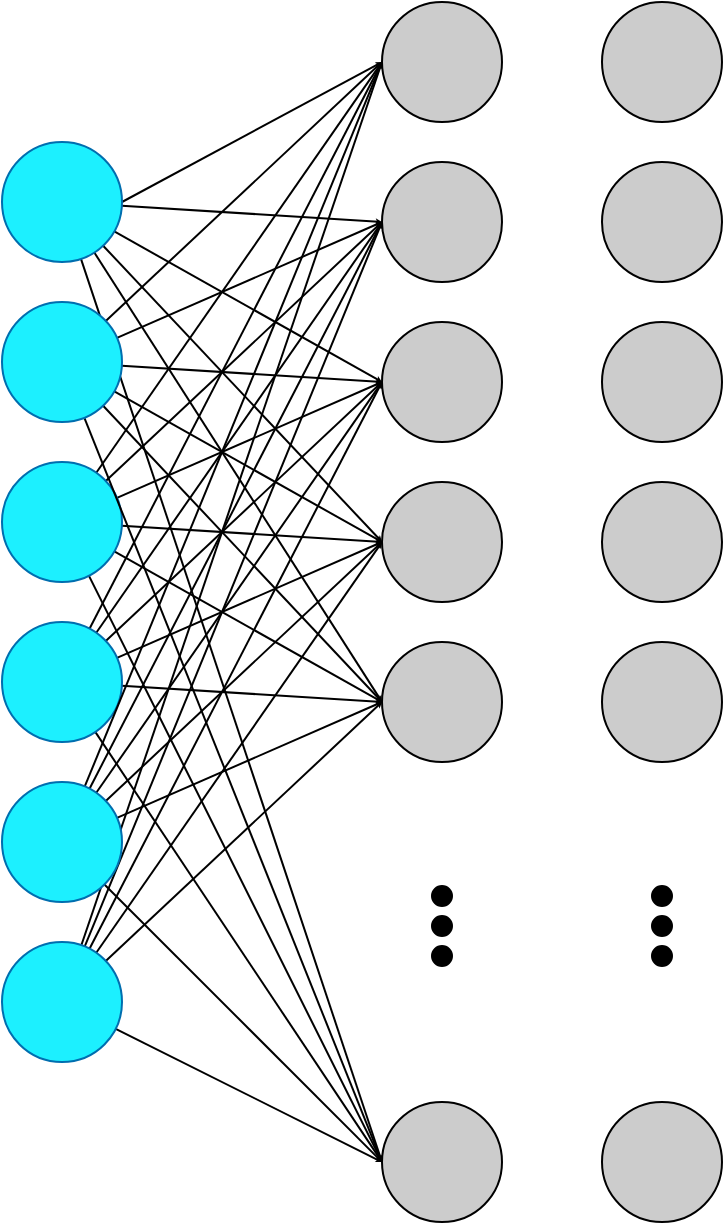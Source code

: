 <mxfile version="21.6.6" type="github">
  <diagram name="Page-1" id="O0G5kvHubYkrOMf2x8nc">
    <mxGraphModel dx="1265" dy="792" grid="1" gridSize="10" guides="1" tooltips="1" connect="1" arrows="1" fold="1" page="1" pageScale="1" pageWidth="3300" pageHeight="4681" math="0" shadow="0">
      <root>
        <mxCell id="0" />
        <mxCell id="1" parent="0" />
        <mxCell id="ZAy9PFKj7g4toUoKisVz-23" style="rounded=0;orthogonalLoop=1;jettySize=auto;html=1;entryX=0;entryY=0.5;entryDx=0;entryDy=0;exitX=1;exitY=0.5;exitDx=0;exitDy=0;endSize=0;startSize=0;" edge="1" parent="1" source="ZAy9PFKj7g4toUoKisVz-1" target="ZAy9PFKj7g4toUoKisVz-17">
          <mxGeometry relative="1" as="geometry" />
        </mxCell>
        <mxCell id="ZAy9PFKj7g4toUoKisVz-24" style="rounded=0;orthogonalLoop=1;jettySize=auto;html=1;entryX=0;entryY=0.5;entryDx=0;entryDy=0;endSize=0;startSize=0;" edge="1" parent="1" source="ZAy9PFKj7g4toUoKisVz-1" target="ZAy9PFKj7g4toUoKisVz-19">
          <mxGeometry relative="1" as="geometry" />
        </mxCell>
        <mxCell id="ZAy9PFKj7g4toUoKisVz-25" style="rounded=0;orthogonalLoop=1;jettySize=auto;html=1;entryX=0;entryY=0.5;entryDx=0;entryDy=0;endSize=0;startSize=0;" edge="1" parent="1" source="ZAy9PFKj7g4toUoKisVz-1" target="ZAy9PFKj7g4toUoKisVz-18">
          <mxGeometry relative="1" as="geometry" />
        </mxCell>
        <mxCell id="ZAy9PFKj7g4toUoKisVz-26" style="rounded=0;orthogonalLoop=1;jettySize=auto;html=1;entryX=0;entryY=0.5;entryDx=0;entryDy=0;endSize=0;startSize=0;" edge="1" parent="1" source="ZAy9PFKj7g4toUoKisVz-1" target="ZAy9PFKj7g4toUoKisVz-20">
          <mxGeometry relative="1" as="geometry" />
        </mxCell>
        <mxCell id="ZAy9PFKj7g4toUoKisVz-27" style="rounded=0;orthogonalLoop=1;jettySize=auto;html=1;entryX=0;entryY=0.5;entryDx=0;entryDy=0;endSize=0;startSize=0;" edge="1" parent="1" source="ZAy9PFKj7g4toUoKisVz-1" target="ZAy9PFKj7g4toUoKisVz-22">
          <mxGeometry relative="1" as="geometry" />
        </mxCell>
        <mxCell id="ZAy9PFKj7g4toUoKisVz-28" style="rounded=0;orthogonalLoop=1;jettySize=auto;html=1;entryX=0;entryY=0.5;entryDx=0;entryDy=0;endSize=0;startSize=0;" edge="1" parent="1" source="ZAy9PFKj7g4toUoKisVz-1" target="ZAy9PFKj7g4toUoKisVz-21">
          <mxGeometry relative="1" as="geometry" />
        </mxCell>
        <mxCell id="ZAy9PFKj7g4toUoKisVz-1" value="" style="ellipse;whiteSpace=wrap;html=1;aspect=fixed;fillColor=#1CF0FF;strokeColor=#006EAF;fontColor=#ffffff;" vertex="1" parent="1">
          <mxGeometry x="180" y="160" width="60" height="60" as="geometry" />
        </mxCell>
        <mxCell id="ZAy9PFKj7g4toUoKisVz-35" style="rounded=0;orthogonalLoop=1;jettySize=auto;html=1;entryX=0;entryY=0.5;entryDx=0;entryDy=0;endSize=0;startSize=0;" edge="1" parent="1" source="ZAy9PFKj7g4toUoKisVz-6" target="ZAy9PFKj7g4toUoKisVz-17">
          <mxGeometry relative="1" as="geometry" />
        </mxCell>
        <mxCell id="ZAy9PFKj7g4toUoKisVz-36" style="rounded=0;orthogonalLoop=1;jettySize=auto;html=1;entryX=0;entryY=0.5;entryDx=0;entryDy=0;endSize=0;startSize=0;" edge="1" parent="1" source="ZAy9PFKj7g4toUoKisVz-6" target="ZAy9PFKj7g4toUoKisVz-19">
          <mxGeometry relative="1" as="geometry" />
        </mxCell>
        <mxCell id="ZAy9PFKj7g4toUoKisVz-37" style="rounded=0;orthogonalLoop=1;jettySize=auto;html=1;entryX=0;entryY=0.5;entryDx=0;entryDy=0;endSize=0;startSize=0;" edge="1" parent="1" source="ZAy9PFKj7g4toUoKisVz-6" target="ZAy9PFKj7g4toUoKisVz-18">
          <mxGeometry relative="1" as="geometry" />
        </mxCell>
        <mxCell id="ZAy9PFKj7g4toUoKisVz-38" style="rounded=0;orthogonalLoop=1;jettySize=auto;html=1;entryX=0;entryY=0.5;entryDx=0;entryDy=0;endSize=0;startSize=0;" edge="1" parent="1" source="ZAy9PFKj7g4toUoKisVz-6" target="ZAy9PFKj7g4toUoKisVz-20">
          <mxGeometry relative="1" as="geometry" />
        </mxCell>
        <mxCell id="ZAy9PFKj7g4toUoKisVz-39" style="rounded=0;orthogonalLoop=1;jettySize=auto;html=1;entryX=0;entryY=0.5;entryDx=0;entryDy=0;endSize=0;startSize=0;" edge="1" parent="1" source="ZAy9PFKj7g4toUoKisVz-6" target="ZAy9PFKj7g4toUoKisVz-22">
          <mxGeometry relative="1" as="geometry" />
        </mxCell>
        <mxCell id="ZAy9PFKj7g4toUoKisVz-40" style="rounded=0;orthogonalLoop=1;jettySize=auto;html=1;entryX=0;entryY=0.5;entryDx=0;entryDy=0;endSize=0;startSize=0;" edge="1" parent="1" source="ZAy9PFKj7g4toUoKisVz-6" target="ZAy9PFKj7g4toUoKisVz-21">
          <mxGeometry relative="1" as="geometry" />
        </mxCell>
        <mxCell id="ZAy9PFKj7g4toUoKisVz-6" value="" style="ellipse;whiteSpace=wrap;html=1;aspect=fixed;fillColor=#1CF0FF;strokeColor=#006EAF;fontColor=#ffffff;" vertex="1" parent="1">
          <mxGeometry x="180" y="320" width="60" height="60" as="geometry" />
        </mxCell>
        <mxCell id="ZAy9PFKj7g4toUoKisVz-29" style="rounded=0;orthogonalLoop=1;jettySize=auto;html=1;entryX=0;entryY=0.5;entryDx=0;entryDy=0;endSize=0;startSize=0;" edge="1" parent="1" source="ZAy9PFKj7g4toUoKisVz-7" target="ZAy9PFKj7g4toUoKisVz-17">
          <mxGeometry relative="1" as="geometry" />
        </mxCell>
        <mxCell id="ZAy9PFKj7g4toUoKisVz-30" style="rounded=0;orthogonalLoop=1;jettySize=auto;html=1;entryX=0;entryY=0.5;entryDx=0;entryDy=0;endSize=0;startSize=0;" edge="1" parent="1" source="ZAy9PFKj7g4toUoKisVz-7" target="ZAy9PFKj7g4toUoKisVz-19">
          <mxGeometry relative="1" as="geometry" />
        </mxCell>
        <mxCell id="ZAy9PFKj7g4toUoKisVz-31" style="rounded=0;orthogonalLoop=1;jettySize=auto;html=1;entryX=0;entryY=0.5;entryDx=0;entryDy=0;endSize=0;startSize=0;" edge="1" parent="1" source="ZAy9PFKj7g4toUoKisVz-7" target="ZAy9PFKj7g4toUoKisVz-18">
          <mxGeometry relative="1" as="geometry" />
        </mxCell>
        <mxCell id="ZAy9PFKj7g4toUoKisVz-32" style="rounded=0;orthogonalLoop=1;jettySize=auto;html=1;entryX=0;entryY=0.5;entryDx=0;entryDy=0;endSize=0;startSize=0;" edge="1" parent="1" source="ZAy9PFKj7g4toUoKisVz-7" target="ZAy9PFKj7g4toUoKisVz-20">
          <mxGeometry relative="1" as="geometry" />
        </mxCell>
        <mxCell id="ZAy9PFKj7g4toUoKisVz-33" style="rounded=0;orthogonalLoop=1;jettySize=auto;html=1;entryX=0;entryY=0.5;entryDx=0;entryDy=0;endSize=0;startSize=0;" edge="1" parent="1" source="ZAy9PFKj7g4toUoKisVz-7" target="ZAy9PFKj7g4toUoKisVz-22">
          <mxGeometry relative="1" as="geometry" />
        </mxCell>
        <mxCell id="ZAy9PFKj7g4toUoKisVz-34" style="rounded=0;orthogonalLoop=1;jettySize=auto;html=1;entryX=0;entryY=0.5;entryDx=0;entryDy=0;endSize=0;startSize=0;" edge="1" parent="1" source="ZAy9PFKj7g4toUoKisVz-7" target="ZAy9PFKj7g4toUoKisVz-21">
          <mxGeometry relative="1" as="geometry" />
        </mxCell>
        <mxCell id="ZAy9PFKj7g4toUoKisVz-7" value="" style="ellipse;whiteSpace=wrap;html=1;aspect=fixed;fillColor=#1CF0FF;strokeColor=#006EAF;fontColor=#ffffff;" vertex="1" parent="1">
          <mxGeometry x="180" y="240" width="60" height="60" as="geometry" />
        </mxCell>
        <mxCell id="ZAy9PFKj7g4toUoKisVz-9" value="" style="ellipse;whiteSpace=wrap;html=1;aspect=fixed;fillColor=#000000;strokeColor=#000000;fontColor=#ffffff;" vertex="1" parent="1">
          <mxGeometry x="395" y="532" width="10" height="10" as="geometry" />
        </mxCell>
        <mxCell id="ZAy9PFKj7g4toUoKisVz-10" value="" style="ellipse;whiteSpace=wrap;html=1;aspect=fixed;fillColor=#000000;strokeColor=#000000;fontColor=#ffffff;" vertex="1" parent="1">
          <mxGeometry x="395" y="547" width="10" height="10" as="geometry" />
        </mxCell>
        <mxCell id="ZAy9PFKj7g4toUoKisVz-11" value="" style="ellipse;whiteSpace=wrap;html=1;aspect=fixed;fillColor=#000000;strokeColor=#000000;fontColor=#ffffff;" vertex="1" parent="1">
          <mxGeometry x="395" y="562" width="10" height="10" as="geometry" />
        </mxCell>
        <mxCell id="ZAy9PFKj7g4toUoKisVz-41" style="rounded=0;orthogonalLoop=1;jettySize=auto;html=1;entryX=0;entryY=0.5;entryDx=0;entryDy=0;endSize=0;startSize=0;" edge="1" parent="1" source="ZAy9PFKj7g4toUoKisVz-14" target="ZAy9PFKj7g4toUoKisVz-21">
          <mxGeometry relative="1" as="geometry" />
        </mxCell>
        <mxCell id="ZAy9PFKj7g4toUoKisVz-42" style="rounded=0;orthogonalLoop=1;jettySize=auto;html=1;entryX=0;entryY=0.5;entryDx=0;entryDy=0;endSize=0;startSize=0;" edge="1" parent="1" source="ZAy9PFKj7g4toUoKisVz-14" target="ZAy9PFKj7g4toUoKisVz-22">
          <mxGeometry relative="1" as="geometry" />
        </mxCell>
        <mxCell id="ZAy9PFKj7g4toUoKisVz-43" style="rounded=0;orthogonalLoop=1;jettySize=auto;html=1;entryX=0;entryY=0.5;entryDx=0;entryDy=0;endSize=0;startSize=0;" edge="1" parent="1" source="ZAy9PFKj7g4toUoKisVz-14" target="ZAy9PFKj7g4toUoKisVz-20">
          <mxGeometry relative="1" as="geometry" />
        </mxCell>
        <mxCell id="ZAy9PFKj7g4toUoKisVz-44" style="rounded=0;orthogonalLoop=1;jettySize=auto;html=1;entryX=0;entryY=0.5;entryDx=0;entryDy=0;endSize=0;startSize=0;" edge="1" parent="1" source="ZAy9PFKj7g4toUoKisVz-14" target="ZAy9PFKj7g4toUoKisVz-18">
          <mxGeometry relative="1" as="geometry" />
        </mxCell>
        <mxCell id="ZAy9PFKj7g4toUoKisVz-45" style="rounded=0;orthogonalLoop=1;jettySize=auto;html=1;entryX=0;entryY=0.5;entryDx=0;entryDy=0;endSize=0;startSize=0;" edge="1" parent="1" source="ZAy9PFKj7g4toUoKisVz-14" target="ZAy9PFKj7g4toUoKisVz-19">
          <mxGeometry relative="1" as="geometry" />
        </mxCell>
        <mxCell id="ZAy9PFKj7g4toUoKisVz-46" style="rounded=0;orthogonalLoop=1;jettySize=auto;html=1;entryX=0;entryY=0.5;entryDx=0;entryDy=0;endSize=0;startSize=0;" edge="1" parent="1" source="ZAy9PFKj7g4toUoKisVz-14" target="ZAy9PFKj7g4toUoKisVz-17">
          <mxGeometry relative="1" as="geometry" />
        </mxCell>
        <mxCell id="ZAy9PFKj7g4toUoKisVz-14" value="" style="ellipse;whiteSpace=wrap;html=1;aspect=fixed;fillColor=#1CF0FF;strokeColor=#006EAF;fontColor=#ffffff;" vertex="1" parent="1">
          <mxGeometry x="180" y="400" width="60" height="60" as="geometry" />
        </mxCell>
        <mxCell id="ZAy9PFKj7g4toUoKisVz-53" style="rounded=0;orthogonalLoop=1;jettySize=auto;html=1;entryX=0;entryY=0.5;entryDx=0;entryDy=0;endSize=0;startSize=0;" edge="1" parent="1" source="ZAy9PFKj7g4toUoKisVz-15" target="ZAy9PFKj7g4toUoKisVz-21">
          <mxGeometry relative="1" as="geometry" />
        </mxCell>
        <mxCell id="ZAy9PFKj7g4toUoKisVz-54" style="rounded=0;orthogonalLoop=1;jettySize=auto;html=1;entryX=0;entryY=0.5;entryDx=0;entryDy=0;endSize=0;startSize=0;" edge="1" parent="1" source="ZAy9PFKj7g4toUoKisVz-15" target="ZAy9PFKj7g4toUoKisVz-22">
          <mxGeometry relative="1" as="geometry" />
        </mxCell>
        <mxCell id="ZAy9PFKj7g4toUoKisVz-55" style="rounded=0;orthogonalLoop=1;jettySize=auto;html=1;entryX=0;entryY=0.5;entryDx=0;entryDy=0;endSize=0;startSize=0;" edge="1" parent="1" source="ZAy9PFKj7g4toUoKisVz-15" target="ZAy9PFKj7g4toUoKisVz-20">
          <mxGeometry relative="1" as="geometry" />
        </mxCell>
        <mxCell id="ZAy9PFKj7g4toUoKisVz-56" style="rounded=0;orthogonalLoop=1;jettySize=auto;html=1;entryX=0;entryY=0.5;entryDx=0;entryDy=0;endSize=0;startSize=0;" edge="1" parent="1" source="ZAy9PFKj7g4toUoKisVz-15" target="ZAy9PFKj7g4toUoKisVz-18">
          <mxGeometry relative="1" as="geometry" />
        </mxCell>
        <mxCell id="ZAy9PFKj7g4toUoKisVz-57" style="rounded=0;orthogonalLoop=1;jettySize=auto;html=1;entryX=0;entryY=0.5;entryDx=0;entryDy=0;endSize=0;startSize=0;" edge="1" parent="1" source="ZAy9PFKj7g4toUoKisVz-15" target="ZAy9PFKj7g4toUoKisVz-19">
          <mxGeometry relative="1" as="geometry" />
        </mxCell>
        <mxCell id="ZAy9PFKj7g4toUoKisVz-58" style="rounded=0;orthogonalLoop=1;jettySize=auto;html=1;entryX=0;entryY=0.5;entryDx=0;entryDy=0;endSize=0;startSize=0;" edge="1" parent="1" source="ZAy9PFKj7g4toUoKisVz-15" target="ZAy9PFKj7g4toUoKisVz-17">
          <mxGeometry relative="1" as="geometry" />
        </mxCell>
        <mxCell id="ZAy9PFKj7g4toUoKisVz-15" value="" style="ellipse;whiteSpace=wrap;html=1;aspect=fixed;fillColor=#1CF0FF;strokeColor=#006EAF;fontColor=#ffffff;" vertex="1" parent="1">
          <mxGeometry x="180" y="560" width="60" height="60" as="geometry" />
        </mxCell>
        <mxCell id="ZAy9PFKj7g4toUoKisVz-47" style="rounded=0;orthogonalLoop=1;jettySize=auto;html=1;entryX=0;entryY=0.5;entryDx=0;entryDy=0;endSize=0;startSize=0;" edge="1" parent="1" source="ZAy9PFKj7g4toUoKisVz-16" target="ZAy9PFKj7g4toUoKisVz-21">
          <mxGeometry relative="1" as="geometry" />
        </mxCell>
        <mxCell id="ZAy9PFKj7g4toUoKisVz-48" style="rounded=0;orthogonalLoop=1;jettySize=auto;html=1;entryX=0;entryY=0.5;entryDx=0;entryDy=0;endSize=0;startSize=0;" edge="1" parent="1" source="ZAy9PFKj7g4toUoKisVz-16" target="ZAy9PFKj7g4toUoKisVz-22">
          <mxGeometry relative="1" as="geometry" />
        </mxCell>
        <mxCell id="ZAy9PFKj7g4toUoKisVz-49" style="rounded=0;orthogonalLoop=1;jettySize=auto;html=1;entryX=0;entryY=0.5;entryDx=0;entryDy=0;endSize=0;startSize=0;" edge="1" parent="1" source="ZAy9PFKj7g4toUoKisVz-16" target="ZAy9PFKj7g4toUoKisVz-20">
          <mxGeometry relative="1" as="geometry" />
        </mxCell>
        <mxCell id="ZAy9PFKj7g4toUoKisVz-50" style="rounded=0;orthogonalLoop=1;jettySize=auto;html=1;entryX=0;entryY=0.5;entryDx=0;entryDy=0;endSize=0;startSize=0;" edge="1" parent="1" source="ZAy9PFKj7g4toUoKisVz-16" target="ZAy9PFKj7g4toUoKisVz-18">
          <mxGeometry relative="1" as="geometry" />
        </mxCell>
        <mxCell id="ZAy9PFKj7g4toUoKisVz-51" style="rounded=0;orthogonalLoop=1;jettySize=auto;html=1;entryX=0;entryY=0.5;entryDx=0;entryDy=0;endSize=0;startSize=0;" edge="1" parent="1" source="ZAy9PFKj7g4toUoKisVz-16" target="ZAy9PFKj7g4toUoKisVz-19">
          <mxGeometry relative="1" as="geometry" />
        </mxCell>
        <mxCell id="ZAy9PFKj7g4toUoKisVz-52" style="rounded=0;orthogonalLoop=1;jettySize=auto;html=1;entryX=0;entryY=0.5;entryDx=0;entryDy=0;endSize=0;startSize=0;" edge="1" parent="1" source="ZAy9PFKj7g4toUoKisVz-16" target="ZAy9PFKj7g4toUoKisVz-17">
          <mxGeometry relative="1" as="geometry" />
        </mxCell>
        <mxCell id="ZAy9PFKj7g4toUoKisVz-16" value="" style="ellipse;whiteSpace=wrap;html=1;aspect=fixed;fillColor=#1CF0FF;strokeColor=#006EAF;fontColor=#ffffff;" vertex="1" parent="1">
          <mxGeometry x="180" y="480" width="60" height="60" as="geometry" />
        </mxCell>
        <mxCell id="ZAy9PFKj7g4toUoKisVz-17" value="" style="ellipse;whiteSpace=wrap;html=1;aspect=fixed;fillColor=#CCCCCC;" vertex="1" parent="1">
          <mxGeometry x="370" y="90" width="60" height="60" as="geometry" />
        </mxCell>
        <mxCell id="ZAy9PFKj7g4toUoKisVz-18" value="" style="ellipse;whiteSpace=wrap;html=1;aspect=fixed;fillColor=#CCCCCC;" vertex="1" parent="1">
          <mxGeometry x="370" y="250" width="60" height="60" as="geometry" />
        </mxCell>
        <mxCell id="ZAy9PFKj7g4toUoKisVz-19" value="" style="ellipse;whiteSpace=wrap;html=1;aspect=fixed;fillColor=#CCCCCC;" vertex="1" parent="1">
          <mxGeometry x="370" y="170" width="60" height="60" as="geometry" />
        </mxCell>
        <mxCell id="ZAy9PFKj7g4toUoKisVz-20" value="" style="ellipse;whiteSpace=wrap;html=1;aspect=fixed;fillColor=#CCCCCC;" vertex="1" parent="1">
          <mxGeometry x="370" y="330" width="60" height="60" as="geometry" />
        </mxCell>
        <mxCell id="ZAy9PFKj7g4toUoKisVz-21" value="" style="ellipse;whiteSpace=wrap;html=1;aspect=fixed;fillColor=#CCCCCC;" vertex="1" parent="1">
          <mxGeometry x="370" y="640" width="60" height="60" as="geometry" />
        </mxCell>
        <mxCell id="ZAy9PFKj7g4toUoKisVz-22" value="" style="ellipse;whiteSpace=wrap;html=1;aspect=fixed;fillColor=#CCCCCC;" vertex="1" parent="1">
          <mxGeometry x="370" y="410" width="60" height="60" as="geometry" />
        </mxCell>
        <mxCell id="ZAy9PFKj7g4toUoKisVz-59" value="" style="ellipse;whiteSpace=wrap;html=1;aspect=fixed;fillColor=#000000;strokeColor=#000000;fontColor=#ffffff;" vertex="1" parent="1">
          <mxGeometry x="505" y="532" width="10" height="10" as="geometry" />
        </mxCell>
        <mxCell id="ZAy9PFKj7g4toUoKisVz-60" value="" style="ellipse;whiteSpace=wrap;html=1;aspect=fixed;fillColor=#000000;strokeColor=#000000;fontColor=#ffffff;" vertex="1" parent="1">
          <mxGeometry x="505" y="547" width="10" height="10" as="geometry" />
        </mxCell>
        <mxCell id="ZAy9PFKj7g4toUoKisVz-61" value="" style="ellipse;whiteSpace=wrap;html=1;aspect=fixed;fillColor=#000000;strokeColor=#000000;fontColor=#ffffff;" vertex="1" parent="1">
          <mxGeometry x="505" y="562" width="10" height="10" as="geometry" />
        </mxCell>
        <mxCell id="ZAy9PFKj7g4toUoKisVz-62" value="" style="ellipse;whiteSpace=wrap;html=1;aspect=fixed;fillColor=#CCCCCC;" vertex="1" parent="1">
          <mxGeometry x="480" y="90" width="60" height="60" as="geometry" />
        </mxCell>
        <mxCell id="ZAy9PFKj7g4toUoKisVz-63" value="" style="ellipse;whiteSpace=wrap;html=1;aspect=fixed;fillColor=#CCCCCC;" vertex="1" parent="1">
          <mxGeometry x="480" y="250" width="60" height="60" as="geometry" />
        </mxCell>
        <mxCell id="ZAy9PFKj7g4toUoKisVz-64" value="" style="ellipse;whiteSpace=wrap;html=1;aspect=fixed;fillColor=#CCCCCC;" vertex="1" parent="1">
          <mxGeometry x="480" y="170" width="60" height="60" as="geometry" />
        </mxCell>
        <mxCell id="ZAy9PFKj7g4toUoKisVz-65" value="" style="ellipse;whiteSpace=wrap;html=1;aspect=fixed;fillColor=#CCCCCC;" vertex="1" parent="1">
          <mxGeometry x="480" y="330" width="60" height="60" as="geometry" />
        </mxCell>
        <mxCell id="ZAy9PFKj7g4toUoKisVz-66" value="" style="ellipse;whiteSpace=wrap;html=1;aspect=fixed;fillColor=#CCCCCC;" vertex="1" parent="1">
          <mxGeometry x="480" y="640" width="60" height="60" as="geometry" />
        </mxCell>
        <mxCell id="ZAy9PFKj7g4toUoKisVz-67" value="" style="ellipse;whiteSpace=wrap;html=1;aspect=fixed;fillColor=#CCCCCC;" vertex="1" parent="1">
          <mxGeometry x="480" y="410" width="60" height="60" as="geometry" />
        </mxCell>
      </root>
    </mxGraphModel>
  </diagram>
</mxfile>
